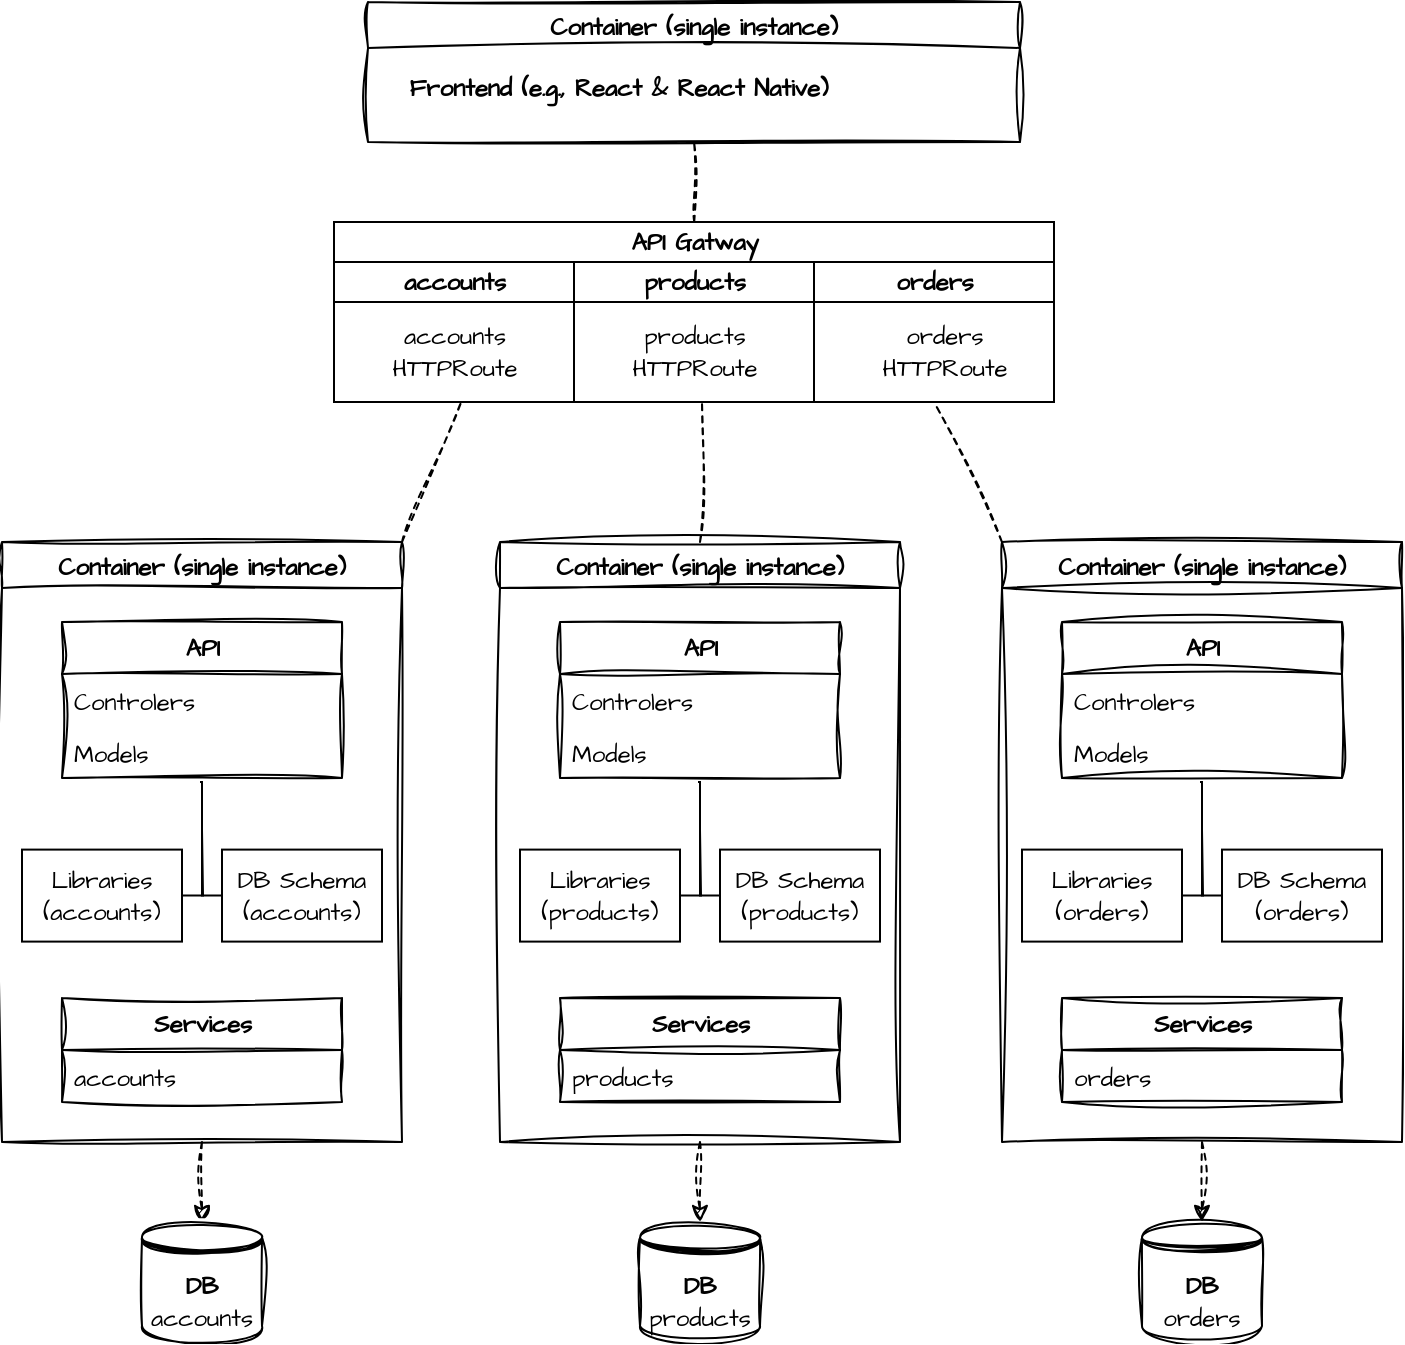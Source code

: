 <mxfile version="22.1.16" type="device">
  <diagram name="Page-1" id="XLxIXfoqBBUXvLyNZZXf">
    <mxGraphModel dx="1036" dy="654" grid="1" gridSize="10" guides="1" tooltips="1" connect="1" arrows="1" fold="1" page="1" pageScale="1" pageWidth="827" pageHeight="1169" math="0" shadow="0">
      <root>
        <mxCell id="0" />
        <mxCell id="1" parent="0" />
        <mxCell id="-8HWN1AUEytgHQln095R-4" value="Container (single instance)" style="swimlane;sketch=1;curveFitting=1;jiggle=2;fontFamily=Architects Daughter;startSize=23;fontSource=https%3A%2F%2Ffonts.googleapis.com%2Fcss%3Ffamily%3DArchitects%2BDaughter;" parent="1" vertex="1">
          <mxGeometry x="30" y="520" width="200" height="300" as="geometry" />
        </mxCell>
        <mxCell id="-8HWN1AUEytgHQln095R-10" value="&lt;font data-font-src=&quot;https://fonts.googleapis.com/css?family=Architects+Daughter&quot; face=&quot;Architects Daughter&quot;&gt;&lt;b&gt;Services&lt;/b&gt;&lt;/font&gt;" style="swimlane;fontStyle=0;childLayout=stackLayout;horizontal=1;startSize=26;fillColor=none;horizontalStack=0;resizeParent=1;resizeParentMax=0;resizeLast=0;collapsible=1;marginBottom=0;html=1;sketch=1;curveFitting=1;jiggle=2;" parent="-8HWN1AUEytgHQln095R-4" vertex="1">
          <mxGeometry x="30" y="228" width="140" height="52" as="geometry" />
        </mxCell>
        <mxCell id="-8HWN1AUEytgHQln095R-11" value="&lt;font data-font-src=&quot;https://fonts.googleapis.com/css?family=Architects+Daughter&quot; face=&quot;Architects Daughter&quot;&gt;accounts&lt;/font&gt;" style="text;strokeColor=none;fillColor=none;align=left;verticalAlign=top;spacingLeft=4;spacingRight=4;overflow=hidden;rotatable=0;points=[[0,0.5],[1,0.5]];portConstraint=eastwest;whiteSpace=wrap;html=1;" parent="-8HWN1AUEytgHQln095R-10" vertex="1">
          <mxGeometry y="26" width="140" height="26" as="geometry" />
        </mxCell>
        <mxCell id="-8HWN1AUEytgHQln095R-20" value="&lt;font data-font-src=&quot;https://fonts.googleapis.com/css?family=Architects+Daughter&quot; face=&quot;Architects Daughter&quot;&gt;&lt;b&gt;API&lt;/b&gt;&lt;/font&gt;" style="swimlane;fontStyle=0;childLayout=stackLayout;horizontal=1;startSize=26;fillColor=none;horizontalStack=0;resizeParent=1;resizeParentMax=0;resizeLast=0;collapsible=1;marginBottom=0;html=1;sketch=1;curveFitting=1;jiggle=2;" parent="-8HWN1AUEytgHQln095R-4" vertex="1">
          <mxGeometry x="30" y="40" width="140" height="78" as="geometry" />
        </mxCell>
        <mxCell id="-8HWN1AUEytgHQln095R-22" value="&lt;font data-font-src=&quot;https://fonts.googleapis.com/css?family=Architects+Daughter&quot; face=&quot;Architects Daughter&quot;&gt;Controlers&lt;/font&gt;" style="text;strokeColor=none;fillColor=none;align=left;verticalAlign=top;spacingLeft=4;spacingRight=4;overflow=hidden;rotatable=0;points=[[0,0.5],[1,0.5]];portConstraint=eastwest;whiteSpace=wrap;html=1;" parent="-8HWN1AUEytgHQln095R-20" vertex="1">
          <mxGeometry y="26" width="140" height="26" as="geometry" />
        </mxCell>
        <mxCell id="-8HWN1AUEytgHQln095R-23" value="&lt;font data-font-src=&quot;https://fonts.googleapis.com/css?family=Architects+Daughter&quot; face=&quot;Architects Daughter&quot;&gt;Models&lt;/font&gt;" style="text;strokeColor=none;fillColor=none;align=left;verticalAlign=top;spacingLeft=4;spacingRight=4;overflow=hidden;rotatable=0;points=[[0,0.5],[1,0.5]];portConstraint=eastwest;whiteSpace=wrap;html=1;" parent="-8HWN1AUEytgHQln095R-20" vertex="1">
          <mxGeometry y="52" width="140" height="26" as="geometry" />
        </mxCell>
        <mxCell id="-8HWN1AUEytgHQln095R-24" value="" style="edgeStyle=orthogonalEdgeStyle;sourcePerimeterSpacing=0;targetPerimeterSpacing=0;startArrow=none;endArrow=none;rounded=0;targetPortConstraint=eastwest;sourcePortConstraint=northsouth;curved=0;rounded=0;" parent="-8HWN1AUEytgHQln095R-4" target="-8HWN1AUEytgHQln095R-26" edge="1">
          <mxGeometry relative="1" as="geometry">
            <mxPoint x="100" y="144" as="sourcePoint" />
          </mxGeometry>
        </mxCell>
        <mxCell id="-8HWN1AUEytgHQln095R-25" value="" style="edgeStyle=orthogonalEdgeStyle;sourcePerimeterSpacing=0;targetPerimeterSpacing=0;startArrow=none;endArrow=none;rounded=0;targetPortConstraint=eastwest;sourcePortConstraint=northsouth;curved=0;rounded=0;" parent="-8HWN1AUEytgHQln095R-4" edge="1">
          <mxGeometry relative="1" as="geometry">
            <mxPoint x="100" y="120" as="sourcePoint" />
            <mxPoint x="110" y="176.8" as="targetPoint" />
            <Array as="points">
              <mxPoint x="99" y="120" />
              <mxPoint x="100" y="120" />
              <mxPoint x="100" y="177" />
            </Array>
          </mxGeometry>
        </mxCell>
        <mxCell id="-8HWN1AUEytgHQln095R-26" value="&lt;font data-font-src=&quot;https://fonts.googleapis.com/css?family=Architects+Daughter&quot; face=&quot;Architects Daughter&quot;&gt;Libraries&lt;br&gt;(accounts)&lt;br&gt;&lt;/font&gt;" style="whiteSpace=wrap;html=1;align=center;verticalAlign=middle;treeFolding=1;treeMoving=1;" parent="-8HWN1AUEytgHQln095R-4" vertex="1">
          <mxGeometry x="10" y="153.8" width="80" height="46" as="geometry" />
        </mxCell>
        <mxCell id="-8HWN1AUEytgHQln095R-27" value="&lt;font data-font-src=&quot;https://fonts.googleapis.com/css?family=Architects+Daughter&quot; face=&quot;Architects Daughter&quot;&gt;DB Schema&lt;br&gt;(accounts)&lt;br&gt;&lt;/font&gt;" style="whiteSpace=wrap;html=1;align=center;verticalAlign=middle;treeFolding=1;treeMoving=1;" parent="-8HWN1AUEytgHQln095R-4" vertex="1">
          <mxGeometry x="110" y="153.8" width="80" height="46" as="geometry" />
        </mxCell>
        <mxCell id="-8HWN1AUEytgHQln095R-9" style="rounded=1;orthogonalLoop=1;jettySize=auto;html=1;entryX=0.5;entryY=0;entryDx=0;entryDy=0;dashed=1;sketch=1;curveFitting=1;jiggle=2;exitX=0.5;exitY=1;exitDx=0;exitDy=0;" parent="1" source="-8HWN1AUEytgHQln095R-4" target="-8HWN1AUEytgHQln095R-3" edge="1">
          <mxGeometry relative="1" as="geometry" />
        </mxCell>
        <mxCell id="-8HWN1AUEytgHQln095R-3" value="&lt;font data-font-src=&quot;https://fonts.googleapis.com/css?family=Architects+Daughter&quot; face=&quot;Architects Daughter&quot;&gt;&lt;b&gt;DB&lt;/b&gt;&lt;br&gt;accounts&lt;br&gt;&lt;/font&gt;" style="shape=datastore;whiteSpace=wrap;html=1;sketch=1;curveFitting=1;jiggle=2;" parent="1" vertex="1">
          <mxGeometry x="100" y="860" width="60" height="60" as="geometry" />
        </mxCell>
        <mxCell id="nvzTRVgqq8Lr9meVyyNI-108" value="Container (single instance)" style="swimlane;sketch=1;curveFitting=1;jiggle=2;fontFamily=Architects Daughter;startSize=23;fontSource=https%3A%2F%2Ffonts.googleapis.com%2Fcss%3Ffamily%3DArchitects%2BDaughter;" parent="1" vertex="1">
          <mxGeometry x="279" y="520" width="200" height="300" as="geometry" />
        </mxCell>
        <mxCell id="nvzTRVgqq8Lr9meVyyNI-109" value="&lt;font data-font-src=&quot;https://fonts.googleapis.com/css?family=Architects+Daughter&quot; face=&quot;Architects Daughter&quot;&gt;&lt;b&gt;Services&lt;/b&gt;&lt;/font&gt;" style="swimlane;fontStyle=0;childLayout=stackLayout;horizontal=1;startSize=26;fillColor=none;horizontalStack=0;resizeParent=1;resizeParentMax=0;resizeLast=0;collapsible=1;marginBottom=0;html=1;sketch=1;curveFitting=1;jiggle=2;" parent="nvzTRVgqq8Lr9meVyyNI-108" vertex="1">
          <mxGeometry x="30" y="228" width="140" height="52" as="geometry" />
        </mxCell>
        <mxCell id="nvzTRVgqq8Lr9meVyyNI-110" value="&lt;font data-font-src=&quot;https://fonts.googleapis.com/css?family=Architects+Daughter&quot; face=&quot;Architects Daughter&quot;&gt;products&lt;/font&gt;" style="text;strokeColor=none;fillColor=none;align=left;verticalAlign=top;spacingLeft=4;spacingRight=4;overflow=hidden;rotatable=0;points=[[0,0.5],[1,0.5]];portConstraint=eastwest;whiteSpace=wrap;html=1;" parent="nvzTRVgqq8Lr9meVyyNI-109" vertex="1">
          <mxGeometry y="26" width="140" height="26" as="geometry" />
        </mxCell>
        <mxCell id="nvzTRVgqq8Lr9meVyyNI-111" value="&lt;font data-font-src=&quot;https://fonts.googleapis.com/css?family=Architects+Daughter&quot; face=&quot;Architects Daughter&quot;&gt;&lt;b&gt;API&lt;/b&gt;&lt;/font&gt;" style="swimlane;fontStyle=0;childLayout=stackLayout;horizontal=1;startSize=26;fillColor=none;horizontalStack=0;resizeParent=1;resizeParentMax=0;resizeLast=0;collapsible=1;marginBottom=0;html=1;sketch=1;curveFitting=1;jiggle=2;" parent="nvzTRVgqq8Lr9meVyyNI-108" vertex="1">
          <mxGeometry x="30" y="40" width="140" height="78" as="geometry" />
        </mxCell>
        <mxCell id="nvzTRVgqq8Lr9meVyyNI-112" value="&lt;font data-font-src=&quot;https://fonts.googleapis.com/css?family=Architects+Daughter&quot; face=&quot;Architects Daughter&quot;&gt;Controlers&lt;/font&gt;" style="text;strokeColor=none;fillColor=none;align=left;verticalAlign=top;spacingLeft=4;spacingRight=4;overflow=hidden;rotatable=0;points=[[0,0.5],[1,0.5]];portConstraint=eastwest;whiteSpace=wrap;html=1;" parent="nvzTRVgqq8Lr9meVyyNI-111" vertex="1">
          <mxGeometry y="26" width="140" height="26" as="geometry" />
        </mxCell>
        <mxCell id="nvzTRVgqq8Lr9meVyyNI-113" value="&lt;font data-font-src=&quot;https://fonts.googleapis.com/css?family=Architects+Daughter&quot; face=&quot;Architects Daughter&quot;&gt;Models&lt;/font&gt;" style="text;strokeColor=none;fillColor=none;align=left;verticalAlign=top;spacingLeft=4;spacingRight=4;overflow=hidden;rotatable=0;points=[[0,0.5],[1,0.5]];portConstraint=eastwest;whiteSpace=wrap;html=1;" parent="nvzTRVgqq8Lr9meVyyNI-111" vertex="1">
          <mxGeometry y="52" width="140" height="26" as="geometry" />
        </mxCell>
        <mxCell id="nvzTRVgqq8Lr9meVyyNI-114" value="" style="edgeStyle=orthogonalEdgeStyle;sourcePerimeterSpacing=0;targetPerimeterSpacing=0;startArrow=none;endArrow=none;rounded=0;targetPortConstraint=eastwest;sourcePortConstraint=northsouth;curved=0;rounded=0;" parent="nvzTRVgqq8Lr9meVyyNI-108" target="nvzTRVgqq8Lr9meVyyNI-116" edge="1">
          <mxGeometry relative="1" as="geometry">
            <mxPoint x="100" y="144" as="sourcePoint" />
          </mxGeometry>
        </mxCell>
        <mxCell id="nvzTRVgqq8Lr9meVyyNI-115" value="" style="edgeStyle=orthogonalEdgeStyle;sourcePerimeterSpacing=0;targetPerimeterSpacing=0;startArrow=none;endArrow=none;rounded=0;targetPortConstraint=eastwest;sourcePortConstraint=northsouth;curved=0;rounded=0;" parent="nvzTRVgqq8Lr9meVyyNI-108" edge="1">
          <mxGeometry relative="1" as="geometry">
            <mxPoint x="100" y="120" as="sourcePoint" />
            <mxPoint x="110" y="176.8" as="targetPoint" />
            <Array as="points">
              <mxPoint x="99" y="120" />
              <mxPoint x="100" y="120" />
              <mxPoint x="100" y="177" />
            </Array>
          </mxGeometry>
        </mxCell>
        <mxCell id="nvzTRVgqq8Lr9meVyyNI-116" value="&lt;font data-font-src=&quot;https://fonts.googleapis.com/css?family=Architects+Daughter&quot; face=&quot;Architects Daughter&quot;&gt;Libraries&lt;br&gt;(products)&lt;/font&gt;&lt;font face=&quot;Architects Daughter&quot;&gt;&lt;br&gt;&lt;/font&gt;" style="whiteSpace=wrap;html=1;align=center;verticalAlign=middle;treeFolding=1;treeMoving=1;" parent="nvzTRVgqq8Lr9meVyyNI-108" vertex="1">
          <mxGeometry x="10" y="153.8" width="80" height="46" as="geometry" />
        </mxCell>
        <mxCell id="nvzTRVgqq8Lr9meVyyNI-117" value="&lt;font data-font-src=&quot;https://fonts.googleapis.com/css?family=Architects+Daughter&quot; face=&quot;Architects Daughter&quot;&gt;DB Schema&lt;br&gt;(products)&lt;br&gt;&lt;/font&gt;" style="whiteSpace=wrap;html=1;align=center;verticalAlign=middle;treeFolding=1;treeMoving=1;" parent="nvzTRVgqq8Lr9meVyyNI-108" vertex="1">
          <mxGeometry x="110" y="153.8" width="80" height="46" as="geometry" />
        </mxCell>
        <mxCell id="nvzTRVgqq8Lr9meVyyNI-118" style="rounded=1;orthogonalLoop=1;jettySize=auto;html=1;entryX=0.5;entryY=0;entryDx=0;entryDy=0;dashed=1;sketch=1;curveFitting=1;jiggle=2;exitX=0.5;exitY=1;exitDx=0;exitDy=0;" parent="1" source="nvzTRVgqq8Lr9meVyyNI-108" target="nvzTRVgqq8Lr9meVyyNI-119" edge="1">
          <mxGeometry relative="1" as="geometry" />
        </mxCell>
        <mxCell id="nvzTRVgqq8Lr9meVyyNI-119" value="&lt;font data-font-src=&quot;https://fonts.googleapis.com/css?family=Architects+Daughter&quot; face=&quot;Architects Daughter&quot;&gt;&lt;b&gt;DB&lt;/b&gt;&lt;br&gt;products&lt;br&gt;&lt;/font&gt;" style="shape=datastore;whiteSpace=wrap;html=1;sketch=1;curveFitting=1;jiggle=2;" parent="1" vertex="1">
          <mxGeometry x="349" y="860" width="60" height="60" as="geometry" />
        </mxCell>
        <mxCell id="nvzTRVgqq8Lr9meVyyNI-120" value="Container (single instance)" style="swimlane;sketch=1;curveFitting=1;jiggle=2;fontFamily=Architects Daughter;startSize=23;fontSource=https%3A%2F%2Ffonts.googleapis.com%2Fcss%3Ffamily%3DArchitects%2BDaughter;" parent="1" vertex="1">
          <mxGeometry x="530" y="520" width="200" height="300" as="geometry" />
        </mxCell>
        <mxCell id="nvzTRVgqq8Lr9meVyyNI-121" value="&lt;font data-font-src=&quot;https://fonts.googleapis.com/css?family=Architects+Daughter&quot; face=&quot;Architects Daughter&quot;&gt;&lt;b&gt;Services&lt;/b&gt;&lt;/font&gt;" style="swimlane;fontStyle=0;childLayout=stackLayout;horizontal=1;startSize=26;fillColor=none;horizontalStack=0;resizeParent=1;resizeParentMax=0;resizeLast=0;collapsible=1;marginBottom=0;html=1;sketch=1;curveFitting=1;jiggle=2;" parent="nvzTRVgqq8Lr9meVyyNI-120" vertex="1">
          <mxGeometry x="30" y="228" width="140" height="52" as="geometry" />
        </mxCell>
        <mxCell id="nvzTRVgqq8Lr9meVyyNI-122" value="&lt;font data-font-src=&quot;https://fonts.googleapis.com/css?family=Architects+Daughter&quot; face=&quot;Architects Daughter&quot;&gt;orders&lt;/font&gt;" style="text;strokeColor=none;fillColor=none;align=left;verticalAlign=top;spacingLeft=4;spacingRight=4;overflow=hidden;rotatable=0;points=[[0,0.5],[1,0.5]];portConstraint=eastwest;whiteSpace=wrap;html=1;" parent="nvzTRVgqq8Lr9meVyyNI-121" vertex="1">
          <mxGeometry y="26" width="140" height="26" as="geometry" />
        </mxCell>
        <mxCell id="nvzTRVgqq8Lr9meVyyNI-123" value="&lt;font data-font-src=&quot;https://fonts.googleapis.com/css?family=Architects+Daughter&quot; face=&quot;Architects Daughter&quot;&gt;&lt;b&gt;API&lt;/b&gt;&lt;/font&gt;" style="swimlane;fontStyle=0;childLayout=stackLayout;horizontal=1;startSize=26;fillColor=none;horizontalStack=0;resizeParent=1;resizeParentMax=0;resizeLast=0;collapsible=1;marginBottom=0;html=1;sketch=1;curveFitting=1;jiggle=2;" parent="nvzTRVgqq8Lr9meVyyNI-120" vertex="1">
          <mxGeometry x="30" y="40" width="140" height="78" as="geometry" />
        </mxCell>
        <mxCell id="nvzTRVgqq8Lr9meVyyNI-124" value="&lt;font data-font-src=&quot;https://fonts.googleapis.com/css?family=Architects+Daughter&quot; face=&quot;Architects Daughter&quot;&gt;Controlers&lt;/font&gt;" style="text;strokeColor=none;fillColor=none;align=left;verticalAlign=top;spacingLeft=4;spacingRight=4;overflow=hidden;rotatable=0;points=[[0,0.5],[1,0.5]];portConstraint=eastwest;whiteSpace=wrap;html=1;" parent="nvzTRVgqq8Lr9meVyyNI-123" vertex="1">
          <mxGeometry y="26" width="140" height="26" as="geometry" />
        </mxCell>
        <mxCell id="nvzTRVgqq8Lr9meVyyNI-125" value="&lt;font face=&quot;Architects Daughter&quot;&gt;Models&lt;/font&gt;" style="text;strokeColor=none;fillColor=none;align=left;verticalAlign=top;spacingLeft=4;spacingRight=4;overflow=hidden;rotatable=0;points=[[0,0.5],[1,0.5]];portConstraint=eastwest;whiteSpace=wrap;html=1;" parent="nvzTRVgqq8Lr9meVyyNI-123" vertex="1">
          <mxGeometry y="52" width="140" height="26" as="geometry" />
        </mxCell>
        <mxCell id="nvzTRVgqq8Lr9meVyyNI-126" value="" style="edgeStyle=orthogonalEdgeStyle;sourcePerimeterSpacing=0;targetPerimeterSpacing=0;startArrow=none;endArrow=none;rounded=0;targetPortConstraint=eastwest;sourcePortConstraint=northsouth;curved=0;rounded=0;" parent="nvzTRVgqq8Lr9meVyyNI-120" target="nvzTRVgqq8Lr9meVyyNI-128" edge="1">
          <mxGeometry relative="1" as="geometry">
            <mxPoint x="100" y="144" as="sourcePoint" />
          </mxGeometry>
        </mxCell>
        <mxCell id="nvzTRVgqq8Lr9meVyyNI-127" value="" style="edgeStyle=orthogonalEdgeStyle;sourcePerimeterSpacing=0;targetPerimeterSpacing=0;startArrow=none;endArrow=none;rounded=0;targetPortConstraint=eastwest;sourcePortConstraint=northsouth;curved=0;rounded=0;" parent="nvzTRVgqq8Lr9meVyyNI-120" edge="1">
          <mxGeometry relative="1" as="geometry">
            <mxPoint x="100" y="120" as="sourcePoint" />
            <mxPoint x="110" y="176.8" as="targetPoint" />
            <Array as="points">
              <mxPoint x="99" y="120" />
              <mxPoint x="100" y="120" />
              <mxPoint x="100" y="177" />
            </Array>
          </mxGeometry>
        </mxCell>
        <mxCell id="nvzTRVgqq8Lr9meVyyNI-128" value="&lt;font data-font-src=&quot;https://fonts.googleapis.com/css?family=Architects+Daughter&quot; face=&quot;Architects Daughter&quot;&gt;Libraries&lt;br&gt;(orders)&lt;br&gt;&lt;/font&gt;" style="whiteSpace=wrap;html=1;align=center;verticalAlign=middle;treeFolding=1;treeMoving=1;" parent="nvzTRVgqq8Lr9meVyyNI-120" vertex="1">
          <mxGeometry x="10" y="153.8" width="80" height="46" as="geometry" />
        </mxCell>
        <mxCell id="nvzTRVgqq8Lr9meVyyNI-129" value="&lt;font data-font-src=&quot;https://fonts.googleapis.com/css?family=Architects+Daughter&quot; face=&quot;Architects Daughter&quot;&gt;DB Schema&lt;br&gt;(orders)&lt;br&gt;&lt;/font&gt;" style="whiteSpace=wrap;html=1;align=center;verticalAlign=middle;treeFolding=1;treeMoving=1;" parent="nvzTRVgqq8Lr9meVyyNI-120" vertex="1">
          <mxGeometry x="110" y="153.8" width="80" height="46" as="geometry" />
        </mxCell>
        <mxCell id="nvzTRVgqq8Lr9meVyyNI-130" style="rounded=1;orthogonalLoop=1;jettySize=auto;html=1;entryX=0.5;entryY=0;entryDx=0;entryDy=0;dashed=1;sketch=1;curveFitting=1;jiggle=2;exitX=0.5;exitY=1;exitDx=0;exitDy=0;" parent="1" source="nvzTRVgqq8Lr9meVyyNI-120" target="nvzTRVgqq8Lr9meVyyNI-131" edge="1">
          <mxGeometry relative="1" as="geometry" />
        </mxCell>
        <mxCell id="nvzTRVgqq8Lr9meVyyNI-131" value="&lt;font face=&quot;Architects Daughter&quot;&gt;&lt;b&gt;DB&lt;/b&gt;&lt;br&gt;orders&lt;br&gt;&lt;/font&gt;" style="shape=datastore;whiteSpace=wrap;html=1;sketch=1;curveFitting=1;jiggle=2;" parent="1" vertex="1">
          <mxGeometry x="600" y="860" width="60" height="60" as="geometry" />
        </mxCell>
        <mxCell id="nvzTRVgqq8Lr9meVyyNI-135" value="Container (single instance)" style="swimlane;sketch=1;hachureGap=4;jiggle=2;curveFitting=1;fontFamily=Architects Daughter;fontSource=https%3A%2F%2Ffonts.googleapis.com%2Fcss%3Ffamily%3DArchitects%2BDaughter;fontSize=12;startSize=23;" parent="1" vertex="1">
          <mxGeometry x="213" y="250" width="326" height="70" as="geometry" />
        </mxCell>
        <mxCell id="nvzTRVgqq8Lr9meVyyNI-136" value="&lt;font style=&quot;font-size: 12px;&quot;&gt;&lt;b&gt;Frontend (e.g., React &amp;amp; React Native)&lt;/b&gt;&lt;/font&gt;" style="text;html=1;align=center;verticalAlign=middle;resizable=0;points=[];autosize=1;strokeColor=none;fillColor=none;fontSize=20;fontFamily=Architects Daughter;" parent="nvzTRVgqq8Lr9meVyyNI-135" vertex="1">
          <mxGeometry x="10" y="20" width="230" height="40" as="geometry" />
        </mxCell>
        <mxCell id="nvzTRVgqq8Lr9meVyyNI-150" value="" style="endArrow=none;dashed=1;html=1;rounded=0;sketch=1;hachureGap=4;jiggle=2;curveFitting=1;fontFamily=Architects Daughter;fontSource=https%3A%2F%2Ffonts.googleapis.com%2Fcss%3Ffamily%3DArchitects%2BDaughter;fontSize=16;exitX=1;exitY=0;exitDx=0;exitDy=0;entryX=0.544;entryY=1.1;entryDx=0;entryDy=0;entryPerimeter=0;" parent="1" source="-8HWN1AUEytgHQln095R-4" target="nvzTRVgqq8Lr9meVyyNI-157" edge="1">
          <mxGeometry width="50" height="50" relative="1" as="geometry">
            <mxPoint x="390" y="640" as="sourcePoint" />
            <mxPoint x="440" y="590" as="targetPoint" />
          </mxGeometry>
        </mxCell>
        <mxCell id="nvzTRVgqq8Lr9meVyyNI-151" value="" style="endArrow=none;dashed=1;html=1;rounded=0;sketch=1;hachureGap=4;jiggle=2;curveFitting=1;fontFamily=Architects Daughter;fontSource=https%3A%2F%2Ffonts.googleapis.com%2Fcss%3Ffamily%3DArchitects%2BDaughter;fontSize=16;exitX=0.5;exitY=0;exitDx=0;exitDy=0;" parent="1" source="nvzTRVgqq8Lr9meVyyNI-108" edge="1">
          <mxGeometry width="50" height="50" relative="1" as="geometry">
            <mxPoint x="390" y="640" as="sourcePoint" />
            <mxPoint x="380" y="450" as="targetPoint" />
          </mxGeometry>
        </mxCell>
        <mxCell id="nvzTRVgqq8Lr9meVyyNI-152" value="" style="endArrow=none;dashed=1;html=1;rounded=0;sketch=1;hachureGap=4;jiggle=2;curveFitting=1;fontFamily=Architects Daughter;fontSource=https%3A%2F%2Ffonts.googleapis.com%2Fcss%3Ffamily%3DArchitects%2BDaughter;fontSize=16;exitX=0;exitY=0;exitDx=0;exitDy=0;entryX=0.5;entryY=1;entryDx=0;entryDy=0;" parent="1" source="nvzTRVgqq8Lr9meVyyNI-120" target="nvzTRVgqq8Lr9meVyyNI-160" edge="1">
          <mxGeometry width="50" height="50" relative="1" as="geometry">
            <mxPoint x="390" y="640" as="sourcePoint" />
            <mxPoint x="380" y="380" as="targetPoint" />
          </mxGeometry>
        </mxCell>
        <mxCell id="nvzTRVgqq8Lr9meVyyNI-155" value="&lt;font data-font-src=&quot;https://fonts.googleapis.com/css?family=Architects+Daughter&quot; face=&quot;Architects Daughter&quot;&gt;API Gatway&lt;/font&gt;" style="swimlane;childLayout=stackLayout;resizeParent=1;resizeParentMax=0;startSize=20;html=1;" parent="1" vertex="1">
          <mxGeometry x="196" y="360" width="360" height="90" as="geometry" />
        </mxCell>
        <mxCell id="nvzTRVgqq8Lr9meVyyNI-156" value="&lt;font data-font-src=&quot;https://fonts.googleapis.com/css?family=Architects+Daughter&quot; face=&quot;Architects Daughter&quot;&gt;accounts&lt;/font&gt;" style="swimlane;startSize=20;html=1;" parent="nvzTRVgqq8Lr9meVyyNI-155" vertex="1">
          <mxGeometry y="20" width="120" height="70" as="geometry" />
        </mxCell>
        <mxCell id="nvzTRVgqq8Lr9meVyyNI-157" value="&lt;font data-font-src=&quot;https://fonts.googleapis.com/css?family=Architects+Daughter&quot; face=&quot;Architects Daughter&quot;&gt;accounts&lt;br&gt;HTTPRoute&lt;/font&gt;" style="text;html=1;align=center;verticalAlign=middle;resizable=0;points=[];autosize=1;strokeColor=none;fillColor=none;" parent="nvzTRVgqq8Lr9meVyyNI-156" vertex="1">
          <mxGeometry x="15" y="25" width="90" height="40" as="geometry" />
        </mxCell>
        <mxCell id="nvzTRVgqq8Lr9meVyyNI-158" value="&lt;font data-font-src=&quot;https://fonts.googleapis.com/css?family=Architects+Daughter&quot; face=&quot;Architects Daughter&quot;&gt;products&lt;/font&gt;" style="swimlane;startSize=20;html=1;" parent="nvzTRVgqq8Lr9meVyyNI-155" vertex="1">
          <mxGeometry x="120" y="20" width="120" height="70" as="geometry" />
        </mxCell>
        <mxCell id="nvzTRVgqq8Lr9meVyyNI-159" value="&lt;font data-font-src=&quot;https://fonts.googleapis.com/css?family=Architects+Daughter&quot; face=&quot;Architects Daughter&quot;&gt;products&lt;br&gt;HTTPRoute&lt;/font&gt;" style="text;html=1;align=center;verticalAlign=middle;resizable=0;points=[];autosize=1;strokeColor=none;fillColor=none;" parent="nvzTRVgqq8Lr9meVyyNI-158" vertex="1">
          <mxGeometry x="15" y="25" width="90" height="40" as="geometry" />
        </mxCell>
        <mxCell id="nvzTRVgqq8Lr9meVyyNI-160" value="&lt;font data-font-src=&quot;https://fonts.googleapis.com/css?family=Architects+Daughter&quot; face=&quot;Architects Daughter&quot;&gt;orders&lt;/font&gt;" style="swimlane;startSize=20;html=1;" parent="nvzTRVgqq8Lr9meVyyNI-155" vertex="1">
          <mxGeometry x="240" y="20" width="120" height="70" as="geometry" />
        </mxCell>
        <mxCell id="nvzTRVgqq8Lr9meVyyNI-161" value="&lt;font face=&quot;Architects Daughter&quot;&gt;orders&lt;br style=&quot;border-color: var(--border-color);&quot;&gt;HTTPRoute&lt;/font&gt;" style="text;html=1;align=center;verticalAlign=middle;resizable=0;points=[];autosize=1;strokeColor=none;fillColor=none;" parent="nvzTRVgqq8Lr9meVyyNI-160" vertex="1">
          <mxGeometry x="20" y="25" width="90" height="40" as="geometry" />
        </mxCell>
        <mxCell id="nvzTRVgqq8Lr9meVyyNI-162" value="" style="endArrow=none;dashed=1;html=1;rounded=0;sketch=1;hachureGap=4;jiggle=2;curveFitting=1;fontFamily=Architects Daughter;fontSource=https%3A%2F%2Ffonts.googleapis.com%2Fcss%3Ffamily%3DArchitects%2BDaughter;fontSize=16;" parent="1" edge="1">
          <mxGeometry width="50" height="50" relative="1" as="geometry">
            <mxPoint x="376.118" y="360" as="sourcePoint" />
            <mxPoint x="376" y="320" as="targetPoint" />
          </mxGeometry>
        </mxCell>
      </root>
    </mxGraphModel>
  </diagram>
</mxfile>
